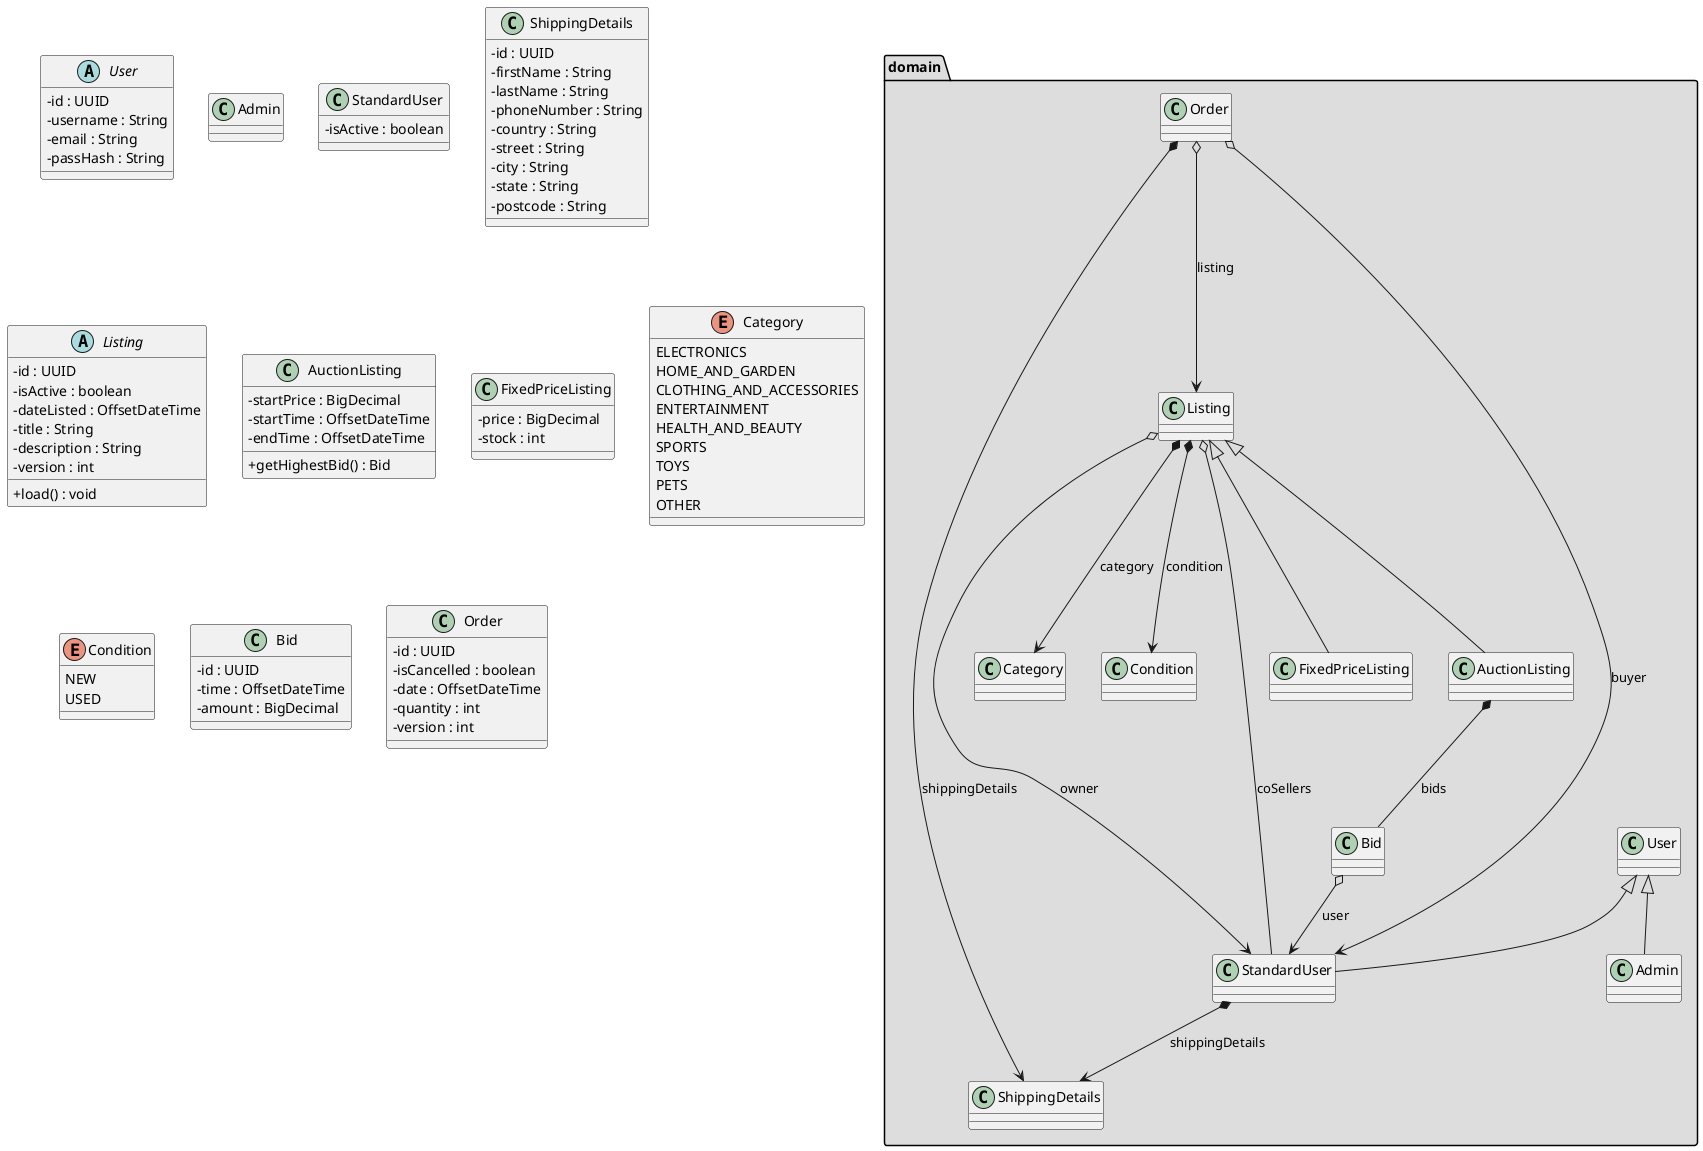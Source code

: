 @startuml class-diagram-domain
skinparam classAttributeIconSize 0

package domain #DDDDDD {
    User <|-- Admin
    User <|-- StandardUser
    StandardUser *--> ShippingDetails : shippingDetails
    Listing *--> Category : category
    Listing *--> Condition : condition
    Listing o--> StandardUser : owner
    Listing o-- StandardUser : coSellers
    Listing <|-- AuctionListing 
    Listing <|-- FixedPriceListing
    AuctionListing *-- Bid : bids
    Bid o--> StandardUser : user
    Order o--> StandardUser : buyer
    Order o--> Listing : listing
    Order *--> ShippingDetails : shippingDetails
}

abstract class User {
    - id : UUID
    - username : String
    - email : String
    - passHash : String
}

class Admin {
}

class StandardUser {
    - isActive : boolean
}

class ShippingDetails {
    - id : UUID
    - firstName : String
    - lastName : String
    - phoneNumber : String
    - country : String
    - street : String
    - city : String
    - state : String
    - postcode : String
}

abstract class Listing {
    - id : UUID
    - isActive : boolean
    - dateListed : OffsetDateTime
    - title : String
    - description : String
    - version : int
    + load() : void
}

class AuctionListing {
    - startPrice : BigDecimal
    - startTime : OffsetDateTime
    - endTime : OffsetDateTime
    + getHighestBid() : Bid
}

class FixedPriceListing {
    - price : BigDecimal
    - stock : int
}

enum Category {
    ELECTRONICS
    HOME_AND_GARDEN
    CLOTHING_AND_ACCESSORIES
    ENTERTAINMENT
    HEALTH_AND_BEAUTY
    SPORTS
    TOYS
    PETS
    OTHER
}

enum Condition {
    NEW
    USED
}

class Bid {
    - id : UUID
    - time : OffsetDateTime
    - amount : BigDecimal
}

class Order {
    - id : UUID
    - isCancelled : boolean
    - date : OffsetDateTime
    - quantity : int
    - version : int
}

@enduml
